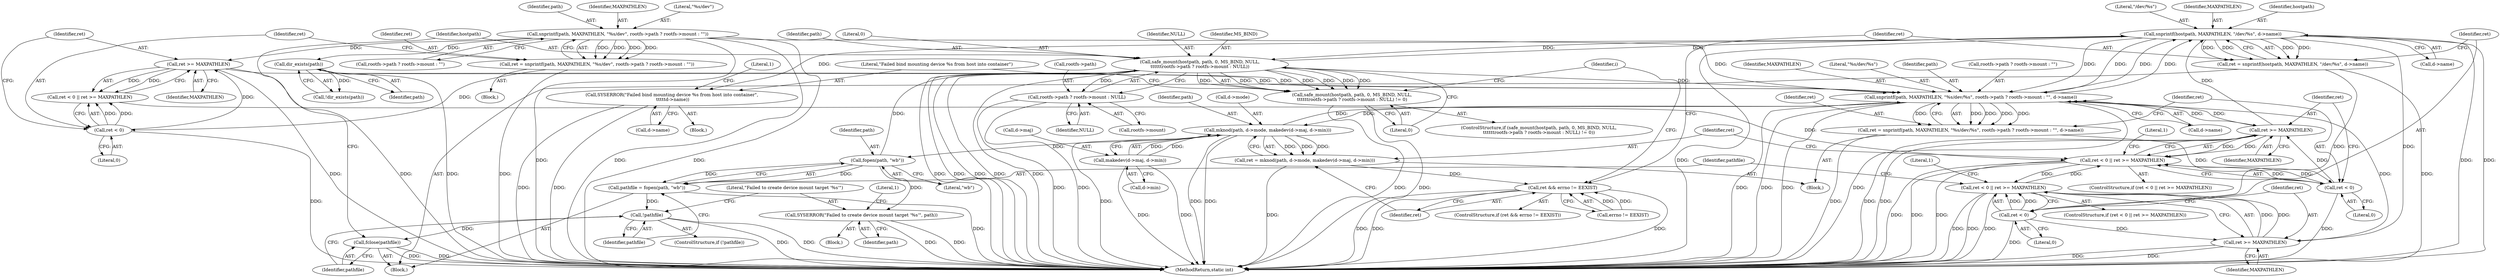digraph "0_lxc_592fd47a6245508b79fe6ac819fe6d3b2c1289be_1@API" {
"1000230" [label="(Call,snprintf(hostpath, MAXPATHLEN, \"/dev/%s\", d->name))"];
"1000267" [label="(Call,safe_mount(hostpath, path, 0, MS_BIND, NULL,\n\t\t\t\t\t\trootfs->path ? rootfs->mount : NULL))"];
"1000230" [label="(Call,snprintf(hostpath, MAXPATHLEN, \"/dev/%s\", d->name))"];
"1000199" [label="(Call,ret >= MAXPATHLEN)"];
"1000196" [label="(Call,ret < 0)"];
"1000177" [label="(Call,ret = snprintf(path, MAXPATHLEN, \"%s/dev/%s\", rootfs->path ? rootfs->mount : \"\", d->name))"];
"1000179" [label="(Call,snprintf(path, MAXPATHLEN, \"%s/dev/%s\", rootfs->path ? rootfs->mount : \"\", d->name))"];
"1000140" [label="(Call,dir_exists(path))"];
"1000112" [label="(Call,snprintf(path, MAXPATHLEN, \"%s/dev\", rootfs->path ? rootfs->mount : \"\"))"];
"1000207" [label="(Call,mknod(path, d->mode, makedev(d->maj, d->min)))"];
"1000212" [label="(Call,makedev(d->maj, d->min))"];
"1000242" [label="(Call,ret >= MAXPATHLEN)"];
"1000239" [label="(Call,ret < 0)"];
"1000228" [label="(Call,ret = snprintf(hostpath, MAXPATHLEN, \"/dev/%s\", d->name))"];
"1000129" [label="(Call,ret >= MAXPATHLEN)"];
"1000126" [label="(Call,ret < 0)"];
"1000110" [label="(Call,ret = snprintf(path, MAXPATHLEN, \"%s/dev\", rootfs->path ? rootfs->mount : \"\"))"];
"1000250" [label="(Call,fopen(path, \"wb\"))"];
"1000195" [label="(Call,ret < 0 || ret >= MAXPATHLEN)"];
"1000238" [label="(Call,ret < 0 || ret >= MAXPATHLEN)"];
"1000266" [label="(Call,safe_mount(hostpath, path, 0, MS_BIND, NULL,\n\t\t\t\t\t\trootfs->path ? rootfs->mount : NULL) != 0)"];
"1000273" [label="(Call,rootfs->path ? rootfs->mount : NULL)"];
"1000283" [label="(Call,SYSERROR(\"Failed bind mounting device %s from host into container\",\n \t\t\t\t\td->name))"];
"1000205" [label="(Call,ret = mknod(path, d->mode, makedev(d->maj, d->min)))"];
"1000220" [label="(Call,ret && errno != EEXIST)"];
"1000248" [label="(Call,pathfile = fopen(path, \"wb\"))"];
"1000254" [label="(Call,!pathfile)"];
"1000263" [label="(Call,fclose(pathfile))"];
"1000257" [label="(Call,SYSERROR(\"Failed to create device mount target '%s'\", path))"];
"1000180" [label="(Identifier,path)"];
"1000141" [label="(Identifier,path)"];
"1000169" [label="(Block,)"];
"1000191" [label="(Call,d->name)"];
"1000233" [label="(Literal,\"/dev/%s\")"];
"1000177" [label="(Call,ret = snprintf(path, MAXPATHLEN, \"%s/dev/%s\", rootfs->path ? rootfs->mount : \"\", d->name))"];
"1000183" [label="(Call,rootfs->path ? rootfs->mount : \"\")"];
"1000140" [label="(Call,dir_exists(path))"];
"1000194" [label="(ControlStructure,if (ret < 0 || ret >= MAXPATHLEN))"];
"1000247" [label="(Literal,1)"];
"1000254" [label="(Call,!pathfile)"];
"1000253" [label="(ControlStructure,if (!pathfile))"];
"1000213" [label="(Call,d->maj)"];
"1000274" [label="(Call,rootfs->path)"];
"1000256" [label="(Block,)"];
"1000112" [label="(Call,snprintf(path, MAXPATHLEN, \"%s/dev\", rootfs->path ? rootfs->mount : \"\"))"];
"1000281" [label="(Literal,0)"];
"1000273" [label="(Call,rootfs->path ? rootfs->mount : NULL)"];
"1000212" [label="(Call,makedev(d->maj, d->min))"];
"1000197" [label="(Identifier,ret)"];
"1000269" [label="(Identifier,path)"];
"1000209" [label="(Call,d->mode)"];
"1000220" [label="(Call,ret && errno != EEXIST)"];
"1000277" [label="(Call,rootfs->mount)"];
"1000242" [label="(Call,ret >= MAXPATHLEN)"];
"1000234" [label="(Call,d->name)"];
"1000196" [label="(Call,ret < 0)"];
"1000127" [label="(Identifier,ret)"];
"1000208" [label="(Identifier,path)"];
"1000270" [label="(Literal,0)"];
"1000181" [label="(Identifier,MAXPATHLEN)"];
"1000128" [label="(Literal,0)"];
"1000206" [label="(Identifier,ret)"];
"1000267" [label="(Call,safe_mount(hostpath, path, 0, MS_BIND, NULL,\n\t\t\t\t\t\trootfs->path ? rootfs->mount : NULL))"];
"1000131" [label="(Identifier,MAXPATHLEN)"];
"1000280" [label="(Identifier,NULL)"];
"1000258" [label="(Literal,\"Failed to create device mount target '%s'\")"];
"1000111" [label="(Identifier,ret)"];
"1000284" [label="(Literal,\"Failed bind mounting device %s from host into container\")"];
"1000198" [label="(Literal,0)"];
"1000239" [label="(Call,ret < 0)"];
"1000250" [label="(Call,fopen(path, \"wb\"))"];
"1000265" [label="(ControlStructure,if (safe_mount(hostpath, path, 0, MS_BIND, NULL,\n\t\t\t\t\t\trootfs->path ? rootfs->mount : NULL) != 0))"];
"1000126" [label="(Call,ret < 0)"];
"1000232" [label="(Identifier,MAXPATHLEN)"];
"1000283" [label="(Call,SYSERROR(\"Failed bind mounting device %s from host into container\",\n \t\t\t\t\td->name))"];
"1000168" [label="(Identifier,i)"];
"1000230" [label="(Call,snprintf(hostpath, MAXPATHLEN, \"/dev/%s\", d->name))"];
"1000116" [label="(Call,rootfs->path ? rootfs->mount : \"\")"];
"1000263" [label="(Call,fclose(pathfile))"];
"1000251" [label="(Identifier,path)"];
"1000231" [label="(Identifier,hostpath)"];
"1000110" [label="(Call,ret = snprintf(path, MAXPATHLEN, \"%s/dev\", rootfs->path ? rootfs->mount : \"\"))"];
"1000244" [label="(Identifier,MAXPATHLEN)"];
"1000282" [label="(Block,)"];
"1000285" [label="(Call,d->name)"];
"1000130" [label="(Identifier,ret)"];
"1000248" [label="(Call,pathfile = fopen(path, \"wb\"))"];
"1000271" [label="(Identifier,MS_BIND)"];
"1000204" [label="(Literal,1)"];
"1000125" [label="(Call,ret < 0 || ret >= MAXPATHLEN)"];
"1000229" [label="(Identifier,ret)"];
"1000182" [label="(Literal,\"%s/dev/%s\")"];
"1000195" [label="(Call,ret < 0 || ret >= MAXPATHLEN)"];
"1000272" [label="(Identifier,NULL)"];
"1000238" [label="(Call,ret < 0 || ret >= MAXPATHLEN)"];
"1000113" [label="(Identifier,path)"];
"1000199" [label="(Call,ret >= MAXPATHLEN)"];
"1000237" [label="(ControlStructure,if (ret < 0 || ret >= MAXPATHLEN))"];
"1000240" [label="(Identifier,ret)"];
"1000219" [label="(ControlStructure,if (ret && errno != EEXIST))"];
"1000201" [label="(Identifier,MAXPATHLEN)"];
"1000249" [label="(Identifier,pathfile)"];
"1000222" [label="(Call,errno != EEXIST)"];
"1000266" [label="(Call,safe_mount(hostpath, path, 0, MS_BIND, NULL,\n\t\t\t\t\t\trootfs->path ? rootfs->mount : NULL) != 0)"];
"1000205" [label="(Call,ret = mknod(path, d->mode, makedev(d->maj, d->min)))"];
"1000216" [label="(Call,d->min)"];
"1000139" [label="(Call,!dir_exists(path))"];
"1000241" [label="(Literal,0)"];
"1000228" [label="(Call,ret = snprintf(hostpath, MAXPATHLEN, \"/dev/%s\", d->name))"];
"1000103" [label="(Block,)"];
"1000221" [label="(Identifier,ret)"];
"1000114" [label="(Identifier,MAXPATHLEN)"];
"1000243" [label="(Identifier,ret)"];
"1000257" [label="(Call,SYSERROR(\"Failed to create device mount target '%s'\", path))"];
"1000200" [label="(Identifier,ret)"];
"1000225" [label="(Block,)"];
"1000207" [label="(Call,mknod(path, d->mode, makedev(d->maj, d->min)))"];
"1000179" [label="(Call,snprintf(path, MAXPATHLEN, \"%s/dev/%s\", rootfs->path ? rootfs->mount : \"\", d->name))"];
"1000262" [label="(Literal,1)"];
"1000297" [label="(MethodReturn,static int)"];
"1000178" [label="(Identifier,ret)"];
"1000264" [label="(Identifier,pathfile)"];
"1000115" [label="(Literal,\"%s/dev\")"];
"1000129" [label="(Call,ret >= MAXPATHLEN)"];
"1000290" [label="(Literal,1)"];
"1000259" [label="(Identifier,path)"];
"1000268" [label="(Identifier,hostpath)"];
"1000252" [label="(Literal,\"wb\")"];
"1000255" [label="(Identifier,pathfile)"];
"1000230" -> "1000228"  [label="AST: "];
"1000230" -> "1000234"  [label="CFG: "];
"1000231" -> "1000230"  [label="AST: "];
"1000232" -> "1000230"  [label="AST: "];
"1000233" -> "1000230"  [label="AST: "];
"1000234" -> "1000230"  [label="AST: "];
"1000228" -> "1000230"  [label="CFG: "];
"1000230" -> "1000297"  [label="DDG: "];
"1000230" -> "1000297"  [label="DDG: "];
"1000230" -> "1000297"  [label="DDG: "];
"1000230" -> "1000179"  [label="DDG: "];
"1000230" -> "1000179"  [label="DDG: "];
"1000230" -> "1000228"  [label="DDG: "];
"1000230" -> "1000228"  [label="DDG: "];
"1000230" -> "1000228"  [label="DDG: "];
"1000230" -> "1000228"  [label="DDG: "];
"1000267" -> "1000230"  [label="DDG: "];
"1000199" -> "1000230"  [label="DDG: "];
"1000179" -> "1000230"  [label="DDG: "];
"1000179" -> "1000230"  [label="DDG: "];
"1000230" -> "1000242"  [label="DDG: "];
"1000230" -> "1000267"  [label="DDG: "];
"1000230" -> "1000283"  [label="DDG: "];
"1000267" -> "1000266"  [label="AST: "];
"1000267" -> "1000273"  [label="CFG: "];
"1000268" -> "1000267"  [label="AST: "];
"1000269" -> "1000267"  [label="AST: "];
"1000270" -> "1000267"  [label="AST: "];
"1000271" -> "1000267"  [label="AST: "];
"1000272" -> "1000267"  [label="AST: "];
"1000273" -> "1000267"  [label="AST: "];
"1000281" -> "1000267"  [label="CFG: "];
"1000267" -> "1000297"  [label="DDG: "];
"1000267" -> "1000297"  [label="DDG: "];
"1000267" -> "1000297"  [label="DDG: "];
"1000267" -> "1000297"  [label="DDG: "];
"1000267" -> "1000297"  [label="DDG: "];
"1000267" -> "1000179"  [label="DDG: "];
"1000267" -> "1000266"  [label="DDG: "];
"1000267" -> "1000266"  [label="DDG: "];
"1000267" -> "1000266"  [label="DDG: "];
"1000267" -> "1000266"  [label="DDG: "];
"1000267" -> "1000266"  [label="DDG: "];
"1000267" -> "1000266"  [label="DDG: "];
"1000250" -> "1000267"  [label="DDG: "];
"1000267" -> "1000273"  [label="DDG: "];
"1000199" -> "1000195"  [label="AST: "];
"1000199" -> "1000201"  [label="CFG: "];
"1000200" -> "1000199"  [label="AST: "];
"1000201" -> "1000199"  [label="AST: "];
"1000195" -> "1000199"  [label="CFG: "];
"1000199" -> "1000297"  [label="DDG: "];
"1000199" -> "1000297"  [label="DDG: "];
"1000199" -> "1000179"  [label="DDG: "];
"1000199" -> "1000195"  [label="DDG: "];
"1000199" -> "1000195"  [label="DDG: "];
"1000196" -> "1000199"  [label="DDG: "];
"1000179" -> "1000199"  [label="DDG: "];
"1000196" -> "1000195"  [label="AST: "];
"1000196" -> "1000198"  [label="CFG: "];
"1000197" -> "1000196"  [label="AST: "];
"1000198" -> "1000196"  [label="AST: "];
"1000200" -> "1000196"  [label="CFG: "];
"1000195" -> "1000196"  [label="CFG: "];
"1000196" -> "1000297"  [label="DDG: "];
"1000196" -> "1000195"  [label="DDG: "];
"1000196" -> "1000195"  [label="DDG: "];
"1000177" -> "1000196"  [label="DDG: "];
"1000177" -> "1000169"  [label="AST: "];
"1000177" -> "1000179"  [label="CFG: "];
"1000178" -> "1000177"  [label="AST: "];
"1000179" -> "1000177"  [label="AST: "];
"1000197" -> "1000177"  [label="CFG: "];
"1000177" -> "1000297"  [label="DDG: "];
"1000179" -> "1000177"  [label="DDG: "];
"1000179" -> "1000177"  [label="DDG: "];
"1000179" -> "1000177"  [label="DDG: "];
"1000179" -> "1000177"  [label="DDG: "];
"1000179" -> "1000177"  [label="DDG: "];
"1000179" -> "1000191"  [label="CFG: "];
"1000180" -> "1000179"  [label="AST: "];
"1000181" -> "1000179"  [label="AST: "];
"1000182" -> "1000179"  [label="AST: "];
"1000183" -> "1000179"  [label="AST: "];
"1000191" -> "1000179"  [label="AST: "];
"1000179" -> "1000297"  [label="DDG: "];
"1000179" -> "1000297"  [label="DDG: "];
"1000179" -> "1000297"  [label="DDG: "];
"1000179" -> "1000297"  [label="DDG: "];
"1000140" -> "1000179"  [label="DDG: "];
"1000207" -> "1000179"  [label="DDG: "];
"1000112" -> "1000179"  [label="DDG: "];
"1000242" -> "1000179"  [label="DDG: "];
"1000129" -> "1000179"  [label="DDG: "];
"1000179" -> "1000207"  [label="DDG: "];
"1000140" -> "1000139"  [label="AST: "];
"1000140" -> "1000141"  [label="CFG: "];
"1000141" -> "1000140"  [label="AST: "];
"1000139" -> "1000140"  [label="CFG: "];
"1000140" -> "1000297"  [label="DDG: "];
"1000140" -> "1000139"  [label="DDG: "];
"1000112" -> "1000140"  [label="DDG: "];
"1000112" -> "1000110"  [label="AST: "];
"1000112" -> "1000116"  [label="CFG: "];
"1000113" -> "1000112"  [label="AST: "];
"1000114" -> "1000112"  [label="AST: "];
"1000115" -> "1000112"  [label="AST: "];
"1000116" -> "1000112"  [label="AST: "];
"1000110" -> "1000112"  [label="CFG: "];
"1000112" -> "1000297"  [label="DDG: "];
"1000112" -> "1000297"  [label="DDG: "];
"1000112" -> "1000297"  [label="DDG: "];
"1000112" -> "1000110"  [label="DDG: "];
"1000112" -> "1000110"  [label="DDG: "];
"1000112" -> "1000110"  [label="DDG: "];
"1000112" -> "1000110"  [label="DDG: "];
"1000112" -> "1000129"  [label="DDG: "];
"1000207" -> "1000205"  [label="AST: "];
"1000207" -> "1000212"  [label="CFG: "];
"1000208" -> "1000207"  [label="AST: "];
"1000209" -> "1000207"  [label="AST: "];
"1000212" -> "1000207"  [label="AST: "];
"1000205" -> "1000207"  [label="CFG: "];
"1000207" -> "1000297"  [label="DDG: "];
"1000207" -> "1000297"  [label="DDG: "];
"1000207" -> "1000297"  [label="DDG: "];
"1000207" -> "1000205"  [label="DDG: "];
"1000207" -> "1000205"  [label="DDG: "];
"1000207" -> "1000205"  [label="DDG: "];
"1000212" -> "1000207"  [label="DDG: "];
"1000212" -> "1000207"  [label="DDG: "];
"1000207" -> "1000250"  [label="DDG: "];
"1000212" -> "1000216"  [label="CFG: "];
"1000213" -> "1000212"  [label="AST: "];
"1000216" -> "1000212"  [label="AST: "];
"1000212" -> "1000297"  [label="DDG: "];
"1000212" -> "1000297"  [label="DDG: "];
"1000242" -> "1000238"  [label="AST: "];
"1000242" -> "1000244"  [label="CFG: "];
"1000243" -> "1000242"  [label="AST: "];
"1000244" -> "1000242"  [label="AST: "];
"1000238" -> "1000242"  [label="CFG: "];
"1000242" -> "1000297"  [label="DDG: "];
"1000242" -> "1000297"  [label="DDG: "];
"1000242" -> "1000238"  [label="DDG: "];
"1000242" -> "1000238"  [label="DDG: "];
"1000239" -> "1000242"  [label="DDG: "];
"1000239" -> "1000238"  [label="AST: "];
"1000239" -> "1000241"  [label="CFG: "];
"1000240" -> "1000239"  [label="AST: "];
"1000241" -> "1000239"  [label="AST: "];
"1000243" -> "1000239"  [label="CFG: "];
"1000238" -> "1000239"  [label="CFG: "];
"1000239" -> "1000297"  [label="DDG: "];
"1000239" -> "1000238"  [label="DDG: "];
"1000239" -> "1000238"  [label="DDG: "];
"1000228" -> "1000239"  [label="DDG: "];
"1000228" -> "1000225"  [label="AST: "];
"1000229" -> "1000228"  [label="AST: "];
"1000240" -> "1000228"  [label="CFG: "];
"1000228" -> "1000297"  [label="DDG: "];
"1000129" -> "1000125"  [label="AST: "];
"1000129" -> "1000131"  [label="CFG: "];
"1000130" -> "1000129"  [label="AST: "];
"1000131" -> "1000129"  [label="AST: "];
"1000125" -> "1000129"  [label="CFG: "];
"1000129" -> "1000297"  [label="DDG: "];
"1000129" -> "1000297"  [label="DDG: "];
"1000129" -> "1000125"  [label="DDG: "];
"1000129" -> "1000125"  [label="DDG: "];
"1000126" -> "1000129"  [label="DDG: "];
"1000126" -> "1000125"  [label="AST: "];
"1000126" -> "1000128"  [label="CFG: "];
"1000127" -> "1000126"  [label="AST: "];
"1000128" -> "1000126"  [label="AST: "];
"1000130" -> "1000126"  [label="CFG: "];
"1000125" -> "1000126"  [label="CFG: "];
"1000126" -> "1000297"  [label="DDG: "];
"1000126" -> "1000125"  [label="DDG: "];
"1000126" -> "1000125"  [label="DDG: "];
"1000110" -> "1000126"  [label="DDG: "];
"1000110" -> "1000103"  [label="AST: "];
"1000111" -> "1000110"  [label="AST: "];
"1000127" -> "1000110"  [label="CFG: "];
"1000110" -> "1000297"  [label="DDG: "];
"1000250" -> "1000248"  [label="AST: "];
"1000250" -> "1000252"  [label="CFG: "];
"1000251" -> "1000250"  [label="AST: "];
"1000252" -> "1000250"  [label="AST: "];
"1000248" -> "1000250"  [label="CFG: "];
"1000250" -> "1000248"  [label="DDG: "];
"1000250" -> "1000248"  [label="DDG: "];
"1000250" -> "1000257"  [label="DDG: "];
"1000195" -> "1000194"  [label="AST: "];
"1000204" -> "1000195"  [label="CFG: "];
"1000206" -> "1000195"  [label="CFG: "];
"1000195" -> "1000297"  [label="DDG: "];
"1000195" -> "1000297"  [label="DDG: "];
"1000195" -> "1000297"  [label="DDG: "];
"1000125" -> "1000195"  [label="DDG: "];
"1000238" -> "1000195"  [label="DDG: "];
"1000195" -> "1000238"  [label="DDG: "];
"1000238" -> "1000237"  [label="AST: "];
"1000247" -> "1000238"  [label="CFG: "];
"1000249" -> "1000238"  [label="CFG: "];
"1000238" -> "1000297"  [label="DDG: "];
"1000238" -> "1000297"  [label="DDG: "];
"1000238" -> "1000297"  [label="DDG: "];
"1000266" -> "1000265"  [label="AST: "];
"1000266" -> "1000281"  [label="CFG: "];
"1000281" -> "1000266"  [label="AST: "];
"1000284" -> "1000266"  [label="CFG: "];
"1000168" -> "1000266"  [label="CFG: "];
"1000266" -> "1000297"  [label="DDG: "];
"1000266" -> "1000297"  [label="DDG: "];
"1000273" -> "1000277"  [label="CFG: "];
"1000273" -> "1000280"  [label="CFG: "];
"1000274" -> "1000273"  [label="AST: "];
"1000277" -> "1000273"  [label="AST: "];
"1000280" -> "1000273"  [label="AST: "];
"1000273" -> "1000297"  [label="DDG: "];
"1000273" -> "1000297"  [label="DDG: "];
"1000283" -> "1000282"  [label="AST: "];
"1000283" -> "1000285"  [label="CFG: "];
"1000284" -> "1000283"  [label="AST: "];
"1000285" -> "1000283"  [label="AST: "];
"1000290" -> "1000283"  [label="CFG: "];
"1000283" -> "1000297"  [label="DDG: "];
"1000283" -> "1000297"  [label="DDG: "];
"1000205" -> "1000169"  [label="AST: "];
"1000206" -> "1000205"  [label="AST: "];
"1000221" -> "1000205"  [label="CFG: "];
"1000205" -> "1000297"  [label="DDG: "];
"1000205" -> "1000220"  [label="DDG: "];
"1000220" -> "1000219"  [label="AST: "];
"1000220" -> "1000221"  [label="CFG: "];
"1000220" -> "1000222"  [label="CFG: "];
"1000221" -> "1000220"  [label="AST: "];
"1000222" -> "1000220"  [label="AST: "];
"1000229" -> "1000220"  [label="CFG: "];
"1000168" -> "1000220"  [label="CFG: "];
"1000220" -> "1000297"  [label="DDG: "];
"1000220" -> "1000297"  [label="DDG: "];
"1000220" -> "1000297"  [label="DDG: "];
"1000222" -> "1000220"  [label="DDG: "];
"1000222" -> "1000220"  [label="DDG: "];
"1000248" -> "1000225"  [label="AST: "];
"1000249" -> "1000248"  [label="AST: "];
"1000255" -> "1000248"  [label="CFG: "];
"1000248" -> "1000297"  [label="DDG: "];
"1000248" -> "1000254"  [label="DDG: "];
"1000254" -> "1000253"  [label="AST: "];
"1000254" -> "1000255"  [label="CFG: "];
"1000255" -> "1000254"  [label="AST: "];
"1000258" -> "1000254"  [label="CFG: "];
"1000264" -> "1000254"  [label="CFG: "];
"1000254" -> "1000297"  [label="DDG: "];
"1000254" -> "1000297"  [label="DDG: "];
"1000254" -> "1000263"  [label="DDG: "];
"1000263" -> "1000225"  [label="AST: "];
"1000263" -> "1000264"  [label="CFG: "];
"1000264" -> "1000263"  [label="AST: "];
"1000268" -> "1000263"  [label="CFG: "];
"1000263" -> "1000297"  [label="DDG: "];
"1000263" -> "1000297"  [label="DDG: "];
"1000257" -> "1000256"  [label="AST: "];
"1000257" -> "1000259"  [label="CFG: "];
"1000258" -> "1000257"  [label="AST: "];
"1000259" -> "1000257"  [label="AST: "];
"1000262" -> "1000257"  [label="CFG: "];
"1000257" -> "1000297"  [label="DDG: "];
"1000257" -> "1000297"  [label="DDG: "];
}
